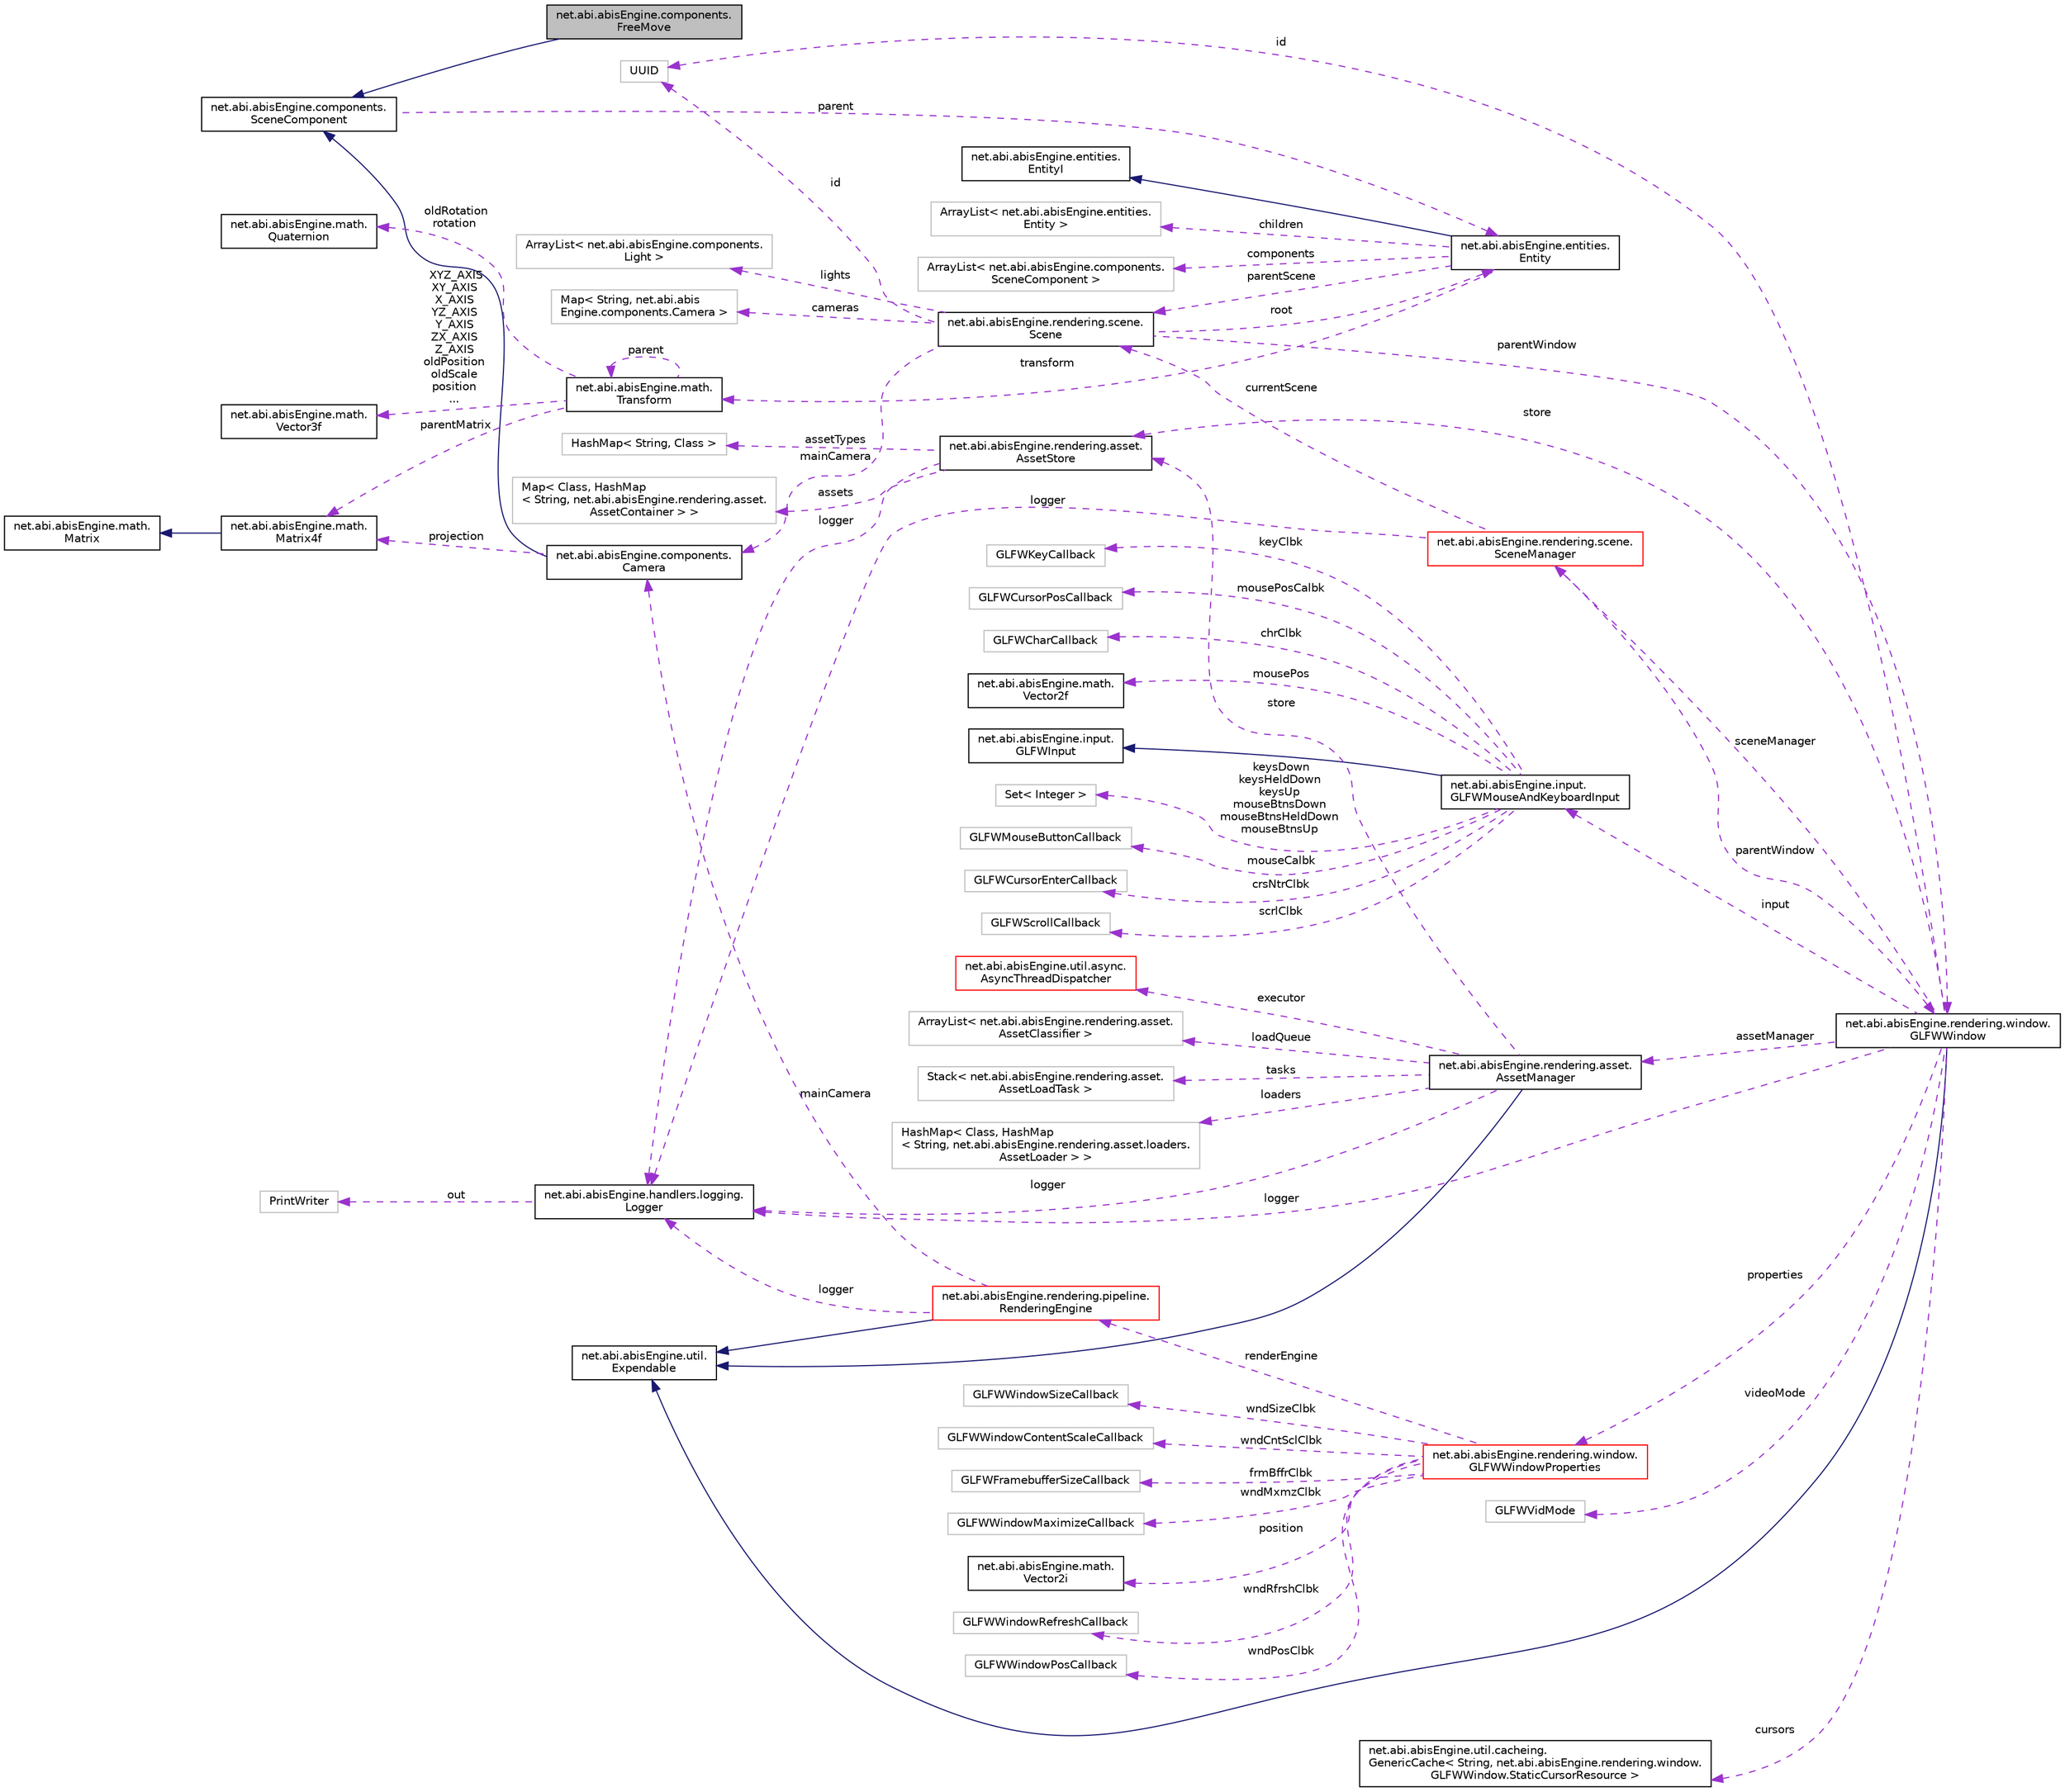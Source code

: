 digraph "net.abi.abisEngine.components.FreeMove"
{
 // LATEX_PDF_SIZE
  edge [fontname="Helvetica",fontsize="10",labelfontname="Helvetica",labelfontsize="10"];
  node [fontname="Helvetica",fontsize="10",shape=record];
  rankdir="LR";
  Node1 [label="net.abi.abisEngine.components.\lFreeMove",height=0.2,width=0.4,color="black", fillcolor="grey75", style="filled", fontcolor="black",tooltip=" "];
  Node2 -> Node1 [dir="back",color="midnightblue",fontsize="10",style="solid",fontname="Helvetica"];
  Node2 [label="net.abi.abisEngine.components.\lSceneComponent",height=0.2,width=0.4,color="black", fillcolor="white", style="filled",URL="$dd/d76/classnet_1_1abi_1_1abis_engine_1_1components_1_1_scene_component.html",tooltip=" "];
  Node3 -> Node2 [dir="back",color="darkorchid3",fontsize="10",style="dashed",label=" parent" ,fontname="Helvetica"];
  Node3 [label="net.abi.abisEngine.entities.\lEntity",height=0.2,width=0.4,color="black", fillcolor="white", style="filled",URL="$d0/d36/classnet_1_1abi_1_1abis_engine_1_1entities_1_1_entity.html",tooltip=" "];
  Node4 -> Node3 [dir="back",color="midnightblue",fontsize="10",style="solid",fontname="Helvetica"];
  Node4 [label="net.abi.abisEngine.entities.\lEntityI",height=0.2,width=0.4,color="black", fillcolor="white", style="filled",URL="$d6/dd1/interfacenet_1_1abi_1_1abis_engine_1_1entities_1_1_entity_i.html",tooltip=" "];
  Node5 -> Node3 [dir="back",color="darkorchid3",fontsize="10",style="dashed",label=" children" ,fontname="Helvetica"];
  Node5 [label="ArrayList\< net.abi.abisEngine.entities.\lEntity \>",height=0.2,width=0.4,color="grey75", fillcolor="white", style="filled",tooltip=" "];
  Node6 -> Node3 [dir="back",color="darkorchid3",fontsize="10",style="dashed",label=" components" ,fontname="Helvetica"];
  Node6 [label="ArrayList\< net.abi.abisEngine.components.\lSceneComponent \>",height=0.2,width=0.4,color="grey75", fillcolor="white", style="filled",tooltip=" "];
  Node7 -> Node3 [dir="back",color="darkorchid3",fontsize="10",style="dashed",label=" parentScene" ,fontname="Helvetica"];
  Node7 [label="net.abi.abisEngine.rendering.scene.\lScene",height=0.2,width=0.4,color="black", fillcolor="white", style="filled",URL="$d4/d7f/classnet_1_1abi_1_1abis_engine_1_1rendering_1_1scene_1_1_scene.html",tooltip=" "];
  Node8 -> Node7 [dir="back",color="darkorchid3",fontsize="10",style="dashed",label=" parentWindow" ,fontname="Helvetica"];
  Node8 [label="net.abi.abisEngine.rendering.window.\lGLFWWindow",height=0.2,width=0.4,color="black", fillcolor="white", style="filled",URL="$d9/d77/classnet_1_1abi_1_1abis_engine_1_1rendering_1_1window_1_1_g_l_f_w_window.html",tooltip=" "];
  Node9 -> Node8 [dir="back",color="midnightblue",fontsize="10",style="solid",fontname="Helvetica"];
  Node9 [label="net.abi.abisEngine.util.\lExpendable",height=0.2,width=0.4,color="black", fillcolor="white", style="filled",URL="$dd/d27/interfacenet_1_1abi_1_1abis_engine_1_1util_1_1_expendable.html",tooltip=" "];
  Node10 -> Node8 [dir="back",color="darkorchid3",fontsize="10",style="dashed",label=" input" ,fontname="Helvetica"];
  Node10 [label="net.abi.abisEngine.input.\lGLFWMouseAndKeyboardInput",height=0.2,width=0.4,color="black", fillcolor="white", style="filled",URL="$d8/d8a/classnet_1_1abi_1_1abis_engine_1_1input_1_1_g_l_f_w_mouse_and_keyboard_input.html",tooltip=" "];
  Node11 -> Node10 [dir="back",color="midnightblue",fontsize="10",style="solid",fontname="Helvetica"];
  Node11 [label="net.abi.abisEngine.input.\lGLFWInput",height=0.2,width=0.4,color="black", fillcolor="white", style="filled",URL="$d3/d9b/classnet_1_1abi_1_1abis_engine_1_1input_1_1_g_l_f_w_input.html",tooltip=" "];
  Node12 -> Node10 [dir="back",color="darkorchid3",fontsize="10",style="dashed",label=" keysDown\nkeysHeldDown\nkeysUp\nmouseBtnsDown\nmouseBtnsHeldDown\nmouseBtnsUp" ,fontname="Helvetica"];
  Node12 [label="Set\< Integer \>",height=0.2,width=0.4,color="grey75", fillcolor="white", style="filled",tooltip=" "];
  Node13 -> Node10 [dir="back",color="darkorchid3",fontsize="10",style="dashed",label=" mouseCalbk" ,fontname="Helvetica"];
  Node13 [label="GLFWMouseButtonCallback",height=0.2,width=0.4,color="grey75", fillcolor="white", style="filled",tooltip=" "];
  Node14 -> Node10 [dir="back",color="darkorchid3",fontsize="10",style="dashed",label=" crsNtrClbk" ,fontname="Helvetica"];
  Node14 [label="GLFWCursorEnterCallback",height=0.2,width=0.4,color="grey75", fillcolor="white", style="filled",tooltip=" "];
  Node15 -> Node10 [dir="back",color="darkorchid3",fontsize="10",style="dashed",label=" scrlClbk" ,fontname="Helvetica"];
  Node15 [label="GLFWScrollCallback",height=0.2,width=0.4,color="grey75", fillcolor="white", style="filled",tooltip=" "];
  Node16 -> Node10 [dir="back",color="darkorchid3",fontsize="10",style="dashed",label=" keyClbk" ,fontname="Helvetica"];
  Node16 [label="GLFWKeyCallback",height=0.2,width=0.4,color="grey75", fillcolor="white", style="filled",tooltip=" "];
  Node17 -> Node10 [dir="back",color="darkorchid3",fontsize="10",style="dashed",label=" mousePosCalbk" ,fontname="Helvetica"];
  Node17 [label="GLFWCursorPosCallback",height=0.2,width=0.4,color="grey75", fillcolor="white", style="filled",tooltip=" "];
  Node18 -> Node10 [dir="back",color="darkorchid3",fontsize="10",style="dashed",label=" chrClbk" ,fontname="Helvetica"];
  Node18 [label="GLFWCharCallback",height=0.2,width=0.4,color="grey75", fillcolor="white", style="filled",tooltip=" "];
  Node19 -> Node10 [dir="back",color="darkorchid3",fontsize="10",style="dashed",label=" mousePos" ,fontname="Helvetica"];
  Node19 [label="net.abi.abisEngine.math.\lVector2f",height=0.2,width=0.4,color="black", fillcolor="white", style="filled",URL="$dc/db9/classnet_1_1abi_1_1abis_engine_1_1math_1_1_vector2f.html",tooltip=" "];
  Node20 -> Node8 [dir="back",color="darkorchid3",fontsize="10",style="dashed",label=" store" ,fontname="Helvetica"];
  Node20 [label="net.abi.abisEngine.rendering.asset.\lAssetStore",height=0.2,width=0.4,color="black", fillcolor="white", style="filled",URL="$d0/dfb/classnet_1_1abi_1_1abis_engine_1_1rendering_1_1asset_1_1_asset_store.html",tooltip=" "];
  Node21 -> Node20 [dir="back",color="darkorchid3",fontsize="10",style="dashed",label=" assetTypes" ,fontname="Helvetica"];
  Node21 [label="HashMap\< String, Class \>",height=0.2,width=0.4,color="grey75", fillcolor="white", style="filled",tooltip=" "];
  Node22 -> Node20 [dir="back",color="darkorchid3",fontsize="10",style="dashed",label=" assets" ,fontname="Helvetica"];
  Node22 [label="Map\< Class, HashMap\l\< String, net.abi.abisEngine.rendering.asset.\lAssetContainer \> \>",height=0.2,width=0.4,color="grey75", fillcolor="white", style="filled",tooltip=" "];
  Node23 -> Node20 [dir="back",color="darkorchid3",fontsize="10",style="dashed",label=" logger" ,fontname="Helvetica"];
  Node23 [label="net.abi.abisEngine.handlers.logging.\lLogger",height=0.2,width=0.4,color="black", fillcolor="white", style="filled",URL="$d1/d70/classnet_1_1abi_1_1abis_engine_1_1handlers_1_1logging_1_1_logger.html",tooltip=" "];
  Node24 -> Node23 [dir="back",color="darkorchid3",fontsize="10",style="dashed",label=" out" ,fontname="Helvetica"];
  Node24 [label="PrintWriter",height=0.2,width=0.4,color="grey75", fillcolor="white", style="filled",tooltip=" "];
  Node25 -> Node8 [dir="back",color="darkorchid3",fontsize="10",style="dashed",label=" assetManager" ,fontname="Helvetica"];
  Node25 [label="net.abi.abisEngine.rendering.asset.\lAssetManager",height=0.2,width=0.4,color="black", fillcolor="white", style="filled",URL="$d1/d92/classnet_1_1abi_1_1abis_engine_1_1rendering_1_1asset_1_1_asset_manager.html",tooltip=" "];
  Node9 -> Node25 [dir="back",color="midnightblue",fontsize="10",style="solid",fontname="Helvetica"];
  Node26 -> Node25 [dir="back",color="darkorchid3",fontsize="10",style="dashed",label=" loadQueue" ,fontname="Helvetica"];
  Node26 [label="ArrayList\< net.abi.abisEngine.rendering.asset.\lAssetClassifier \>",height=0.2,width=0.4,color="grey75", fillcolor="white", style="filled",tooltip=" "];
  Node27 -> Node25 [dir="back",color="darkorchid3",fontsize="10",style="dashed",label=" tasks" ,fontname="Helvetica"];
  Node27 [label="Stack\< net.abi.abisEngine.rendering.asset.\lAssetLoadTask \>",height=0.2,width=0.4,color="grey75", fillcolor="white", style="filled",tooltip=" "];
  Node28 -> Node25 [dir="back",color="darkorchid3",fontsize="10",style="dashed",label=" loaders" ,fontname="Helvetica"];
  Node28 [label="HashMap\< Class, HashMap\l\< String, net.abi.abisEngine.rendering.asset.loaders.\lAssetLoader \> \>",height=0.2,width=0.4,color="grey75", fillcolor="white", style="filled",tooltip=" "];
  Node20 -> Node25 [dir="back",color="darkorchid3",fontsize="10",style="dashed",label=" store" ,fontname="Helvetica"];
  Node23 -> Node25 [dir="back",color="darkorchid3",fontsize="10",style="dashed",label=" logger" ,fontname="Helvetica"];
  Node29 -> Node25 [dir="back",color="darkorchid3",fontsize="10",style="dashed",label=" executor" ,fontname="Helvetica"];
  Node29 [label="net.abi.abisEngine.util.async.\lAsyncThreadDispatcher",height=0.2,width=0.4,color="red", fillcolor="white", style="filled",URL="$d8/dd7/classnet_1_1abi_1_1abis_engine_1_1util_1_1async_1_1_async_thread_dispatcher.html",tooltip=" "];
  Node31 -> Node8 [dir="back",color="darkorchid3",fontsize="10",style="dashed",label=" id" ,fontname="Helvetica"];
  Node31 [label="UUID",height=0.2,width=0.4,color="grey75", fillcolor="white", style="filled",tooltip=" "];
  Node23 -> Node8 [dir="back",color="darkorchid3",fontsize="10",style="dashed",label=" logger" ,fontname="Helvetica"];
  Node32 -> Node8 [dir="back",color="darkorchid3",fontsize="10",style="dashed",label=" videoMode" ,fontname="Helvetica"];
  Node32 [label="GLFWVidMode",height=0.2,width=0.4,color="grey75", fillcolor="white", style="filled",tooltip=" "];
  Node33 -> Node8 [dir="back",color="darkorchid3",fontsize="10",style="dashed",label=" properties" ,fontname="Helvetica"];
  Node33 [label="net.abi.abisEngine.rendering.window.\lGLFWWindowProperties",height=0.2,width=0.4,color="red", fillcolor="white", style="filled",URL="$d8/d55/classnet_1_1abi_1_1abis_engine_1_1rendering_1_1window_1_1_g_l_f_w_window_properties.html",tooltip=" "];
  Node34 -> Node33 [dir="back",color="darkorchid3",fontsize="10",style="dashed",label=" wndMxmzClbk" ,fontname="Helvetica"];
  Node34 [label="GLFWWindowMaximizeCallback",height=0.2,width=0.4,color="grey75", fillcolor="white", style="filled",tooltip=" "];
  Node35 -> Node33 [dir="back",color="darkorchid3",fontsize="10",style="dashed",label=" position" ,fontname="Helvetica"];
  Node35 [label="net.abi.abisEngine.math.\lVector2i",height=0.2,width=0.4,color="black", fillcolor="white", style="filled",URL="$d9/da1/classnet_1_1abi_1_1abis_engine_1_1math_1_1_vector2i.html",tooltip=" "];
  Node36 -> Node33 [dir="back",color="darkorchid3",fontsize="10",style="dashed",label=" wndRfrshClbk" ,fontname="Helvetica"];
  Node36 [label="GLFWWindowRefreshCallback",height=0.2,width=0.4,color="grey75", fillcolor="white", style="filled",tooltip=" "];
  Node37 -> Node33 [dir="back",color="darkorchid3",fontsize="10",style="dashed",label=" wndPosClbk" ,fontname="Helvetica"];
  Node37 [label="GLFWWindowPosCallback",height=0.2,width=0.4,color="grey75", fillcolor="white", style="filled",tooltip=" "];
  Node38 -> Node33 [dir="back",color="darkorchid3",fontsize="10",style="dashed",label=" wndSizeClbk" ,fontname="Helvetica"];
  Node38 [label="GLFWWindowSizeCallback",height=0.2,width=0.4,color="grey75", fillcolor="white", style="filled",tooltip=" "];
  Node39 -> Node33 [dir="back",color="darkorchid3",fontsize="10",style="dashed",label=" wndCntSclClbk" ,fontname="Helvetica"];
  Node39 [label="GLFWWindowContentScaleCallback",height=0.2,width=0.4,color="grey75", fillcolor="white", style="filled",tooltip=" "];
  Node40 -> Node33 [dir="back",color="darkorchid3",fontsize="10",style="dashed",label=" frmBffrClbk" ,fontname="Helvetica"];
  Node40 [label="GLFWFramebufferSizeCallback",height=0.2,width=0.4,color="grey75", fillcolor="white", style="filled",tooltip=" "];
  Node41 -> Node33 [dir="back",color="darkorchid3",fontsize="10",style="dashed",label=" renderEngine" ,fontname="Helvetica"];
  Node41 [label="net.abi.abisEngine.rendering.pipeline.\lRenderingEngine",height=0.2,width=0.4,color="red", fillcolor="white", style="filled",URL="$d1/dee/classnet_1_1abi_1_1abis_engine_1_1rendering_1_1pipeline_1_1_rendering_engine.html",tooltip=" "];
  Node9 -> Node41 [dir="back",color="midnightblue",fontsize="10",style="solid",fontname="Helvetica"];
  Node23 -> Node41 [dir="back",color="darkorchid3",fontsize="10",style="dashed",label=" logger" ,fontname="Helvetica"];
  Node62 -> Node41 [dir="back",color="darkorchid3",fontsize="10",style="dashed",label=" mainCamera" ,fontname="Helvetica"];
  Node62 [label="net.abi.abisEngine.components.\lCamera",height=0.2,width=0.4,color="black", fillcolor="white", style="filled",URL="$de/d64/classnet_1_1abi_1_1abis_engine_1_1components_1_1_camera.html",tooltip=" "];
  Node2 -> Node62 [dir="back",color="midnightblue",fontsize="10",style="solid",fontname="Helvetica"];
  Node63 -> Node62 [dir="back",color="darkorchid3",fontsize="10",style="dashed",label=" projection" ,fontname="Helvetica"];
  Node63 [label="net.abi.abisEngine.math.\lMatrix4f",height=0.2,width=0.4,color="black", fillcolor="white", style="filled",URL="$d1/d7f/classnet_1_1abi_1_1abis_engine_1_1math_1_1_matrix4f.html",tooltip=" "];
  Node64 -> Node63 [dir="back",color="midnightblue",fontsize="10",style="solid",fontname="Helvetica"];
  Node64 [label="net.abi.abisEngine.math.\lMatrix",height=0.2,width=0.4,color="black", fillcolor="white", style="filled",URL="$d6/d1f/interfacenet_1_1abi_1_1abis_engine_1_1math_1_1_matrix.html",tooltip=" "];
  Node70 -> Node8 [dir="back",color="darkorchid3",fontsize="10",style="dashed",label=" sceneManager" ,fontname="Helvetica"];
  Node70 [label="net.abi.abisEngine.rendering.scene.\lSceneManager",height=0.2,width=0.4,color="red", fillcolor="white", style="filled",URL="$da/df9/classnet_1_1abi_1_1abis_engine_1_1rendering_1_1scene_1_1_scene_manager.html",tooltip=" "];
  Node7 -> Node70 [dir="back",color="darkorchid3",fontsize="10",style="dashed",label=" currentScene" ,fontname="Helvetica"];
  Node8 -> Node70 [dir="back",color="darkorchid3",fontsize="10",style="dashed",label=" parentWindow" ,fontname="Helvetica"];
  Node23 -> Node70 [dir="back",color="darkorchid3",fontsize="10",style="dashed",label=" logger" ,fontname="Helvetica"];
  Node72 -> Node8 [dir="back",color="darkorchid3",fontsize="10",style="dashed",label=" cursors" ,fontname="Helvetica"];
  Node72 [label="net.abi.abisEngine.util.cacheing.\lGenericCache\< String, net.abi.abisEngine.rendering.window.\lGLFWWindow.StaticCursorResource \>",height=0.2,width=0.4,color="black", fillcolor="white", style="filled",URL="$d2/dbf/classnet_1_1abi_1_1abis_engine_1_1util_1_1cacheing_1_1_generic_cache.html",tooltip=" "];
  Node73 -> Node7 [dir="back",color="darkorchid3",fontsize="10",style="dashed",label=" cameras" ,fontname="Helvetica"];
  Node73 [label="Map\< String, net.abi.abis\lEngine.components.Camera \>",height=0.2,width=0.4,color="grey75", fillcolor="white", style="filled",tooltip=" "];
  Node3 -> Node7 [dir="back",color="darkorchid3",fontsize="10",style="dashed",label=" root" ,fontname="Helvetica"];
  Node74 -> Node7 [dir="back",color="darkorchid3",fontsize="10",style="dashed",label=" lights" ,fontname="Helvetica"];
  Node74 [label="ArrayList\< net.abi.abisEngine.components.\lLight \>",height=0.2,width=0.4,color="grey75", fillcolor="white", style="filled",tooltip=" "];
  Node31 -> Node7 [dir="back",color="darkorchid3",fontsize="10",style="dashed",label=" id" ,fontname="Helvetica"];
  Node62 -> Node7 [dir="back",color="darkorchid3",fontsize="10",style="dashed",label=" mainCamera" ,fontname="Helvetica"];
  Node75 -> Node3 [dir="back",color="darkorchid3",fontsize="10",style="dashed",label=" transform" ,fontname="Helvetica"];
  Node75 [label="net.abi.abisEngine.math.\lTransform",height=0.2,width=0.4,color="black", fillcolor="white", style="filled",URL="$db/d33/classnet_1_1abi_1_1abis_engine_1_1math_1_1_transform.html",tooltip=" "];
  Node46 -> Node75 [dir="back",color="darkorchid3",fontsize="10",style="dashed",label=" XYZ_AXIS\nXY_AXIS\nX_AXIS\nYZ_AXIS\nY_AXIS\nZX_AXIS\nZ_AXIS\noldPosition\noldScale\nposition\n..." ,fontname="Helvetica"];
  Node46 [label="net.abi.abisEngine.math.\lVector3f",height=0.2,width=0.4,color="black", fillcolor="white", style="filled",URL="$d3/de5/classnet_1_1abi_1_1abis_engine_1_1math_1_1_vector3f.html",tooltip=" "];
  Node76 -> Node75 [dir="back",color="darkorchid3",fontsize="10",style="dashed",label=" oldRotation\nrotation" ,fontname="Helvetica"];
  Node76 [label="net.abi.abisEngine.math.\lQuaternion",height=0.2,width=0.4,color="black", fillcolor="white", style="filled",URL="$d9/daf/classnet_1_1abi_1_1abis_engine_1_1math_1_1_quaternion.html",tooltip=" "];
  Node75 -> Node75 [dir="back",color="darkorchid3",fontsize="10",style="dashed",label=" parent" ,fontname="Helvetica"];
  Node63 -> Node75 [dir="back",color="darkorchid3",fontsize="10",style="dashed",label=" parentMatrix" ,fontname="Helvetica"];
}
